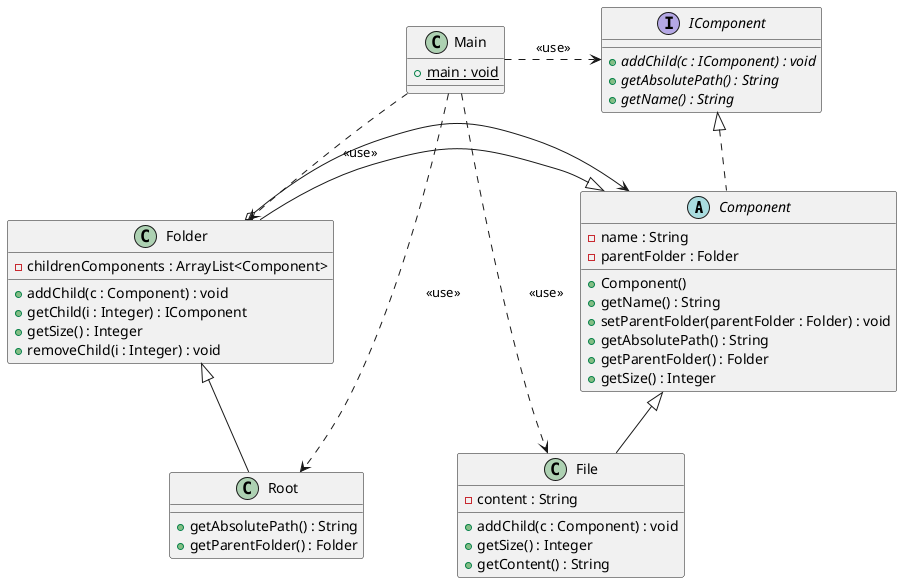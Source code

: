 @startuml
'https://plantuml.com/class-diagram

abstract class Component implements IComponent
{
    - name : String
    - parentFolder : Folder
    + Component()
    + getName() : String
    + setParentFolder(parentFolder : Folder) : void
    + getAbsolutePath() : String
    + getParentFolder() : Folder
    + getSize() : Integer
}

interface IComponent
{
    + {abstract} addChild(c : IComponent) : void
    + {abstract} getAbsolutePath() : String
    + {abstract} getName() : String
}

class Main
{
    + {static} main : void
}

class Folder extends Component
{
    - childrenComponents : ArrayList<Component>
    + addChild(c : Component) : void
    + getChild(i : Integer) : IComponent
    + getSize() : Integer
    + removeChild(i : Integer) : void
}

class File extends Component
{
    - content : String
    + addChild(c : Component) : void
    + getSize() : Integer
    + getContent() : String
}

class Root extends Folder
{
    + getAbsolutePath() : String
    + getParentFolder() : Folder
}

Folder o-> Component
Main .> IComponent : <<use>>
Main .> Folder : <<use>>
Main .> File : <<use>>
Main .> Root : <<use>>

@enduml